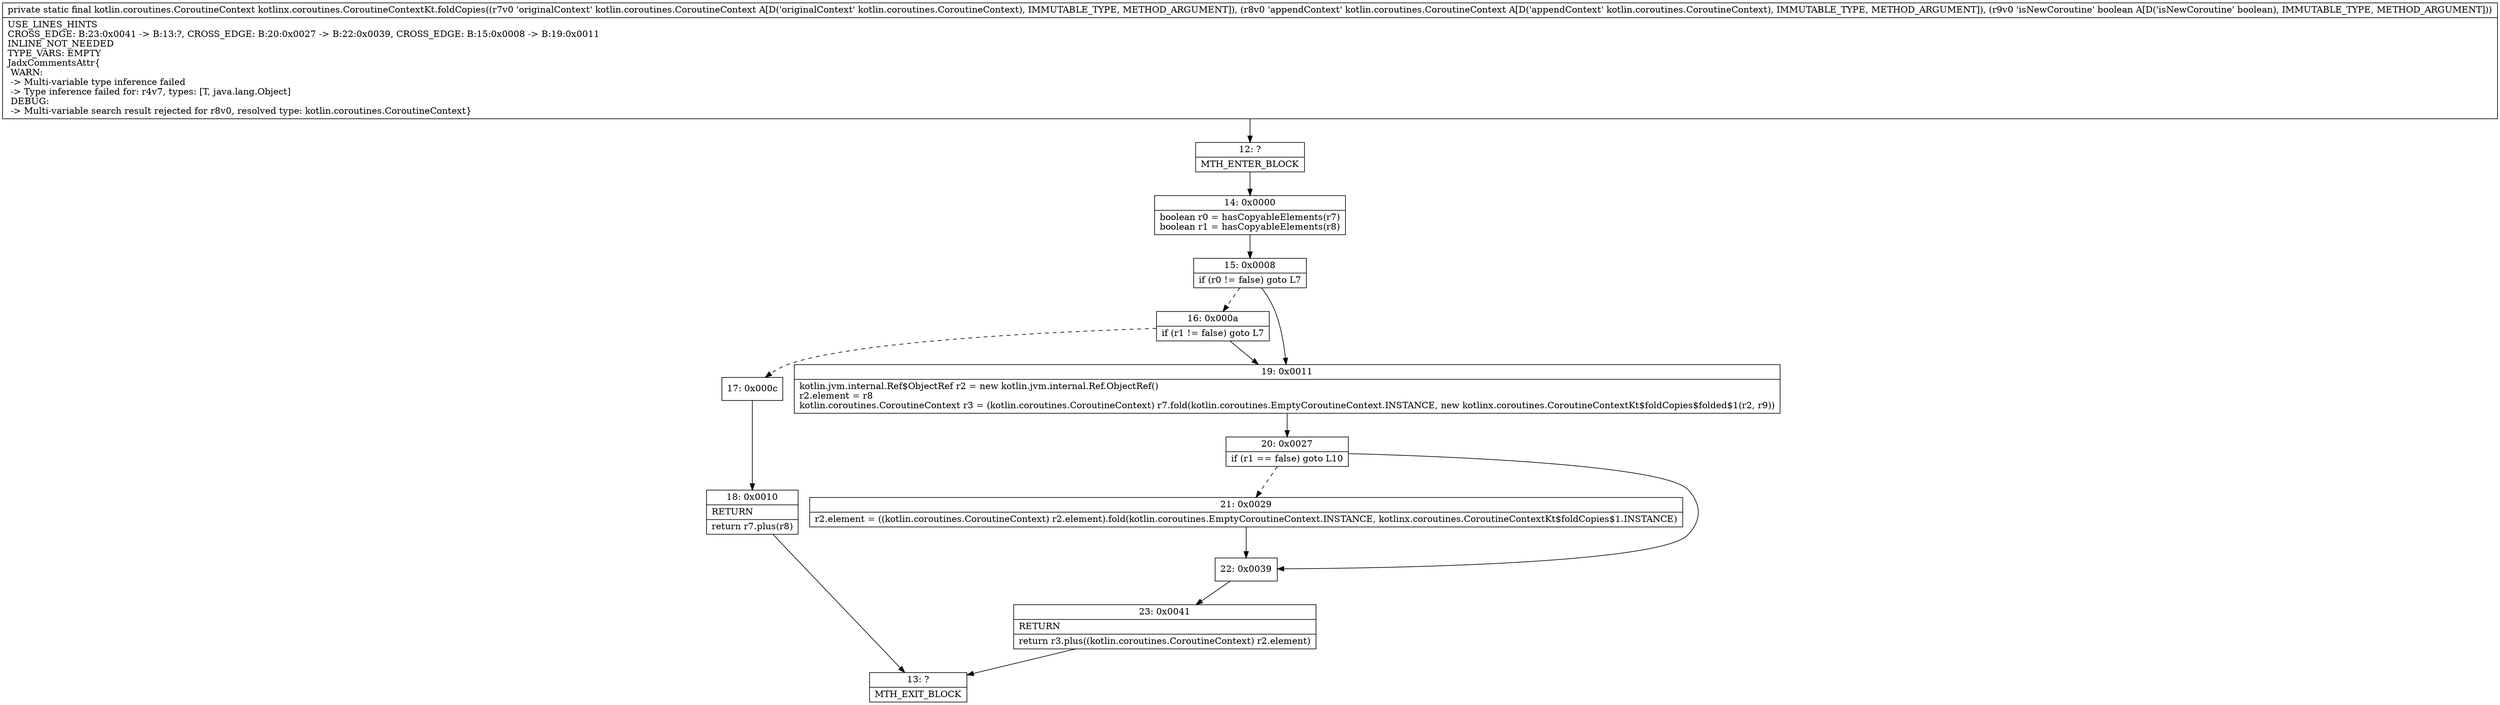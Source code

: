 digraph "CFG forkotlinx.coroutines.CoroutineContextKt.foldCopies(Lkotlin\/coroutines\/CoroutineContext;Lkotlin\/coroutines\/CoroutineContext;Z)Lkotlin\/coroutines\/CoroutineContext;" {
Node_12 [shape=record,label="{12\:\ ?|MTH_ENTER_BLOCK\l}"];
Node_14 [shape=record,label="{14\:\ 0x0000|boolean r0 = hasCopyableElements(r7)\lboolean r1 = hasCopyableElements(r8)\l}"];
Node_15 [shape=record,label="{15\:\ 0x0008|if (r0 != false) goto L7\l}"];
Node_16 [shape=record,label="{16\:\ 0x000a|if (r1 != false) goto L7\l}"];
Node_17 [shape=record,label="{17\:\ 0x000c}"];
Node_18 [shape=record,label="{18\:\ 0x0010|RETURN\l|return r7.plus(r8)\l}"];
Node_13 [shape=record,label="{13\:\ ?|MTH_EXIT_BLOCK\l}"];
Node_19 [shape=record,label="{19\:\ 0x0011|kotlin.jvm.internal.Ref$ObjectRef r2 = new kotlin.jvm.internal.Ref.ObjectRef()\lr2.element = r8\lkotlin.coroutines.CoroutineContext r3 = (kotlin.coroutines.CoroutineContext) r7.fold(kotlin.coroutines.EmptyCoroutineContext.INSTANCE, new kotlinx.coroutines.CoroutineContextKt$foldCopies$folded$1(r2, r9))\l}"];
Node_20 [shape=record,label="{20\:\ 0x0027|if (r1 == false) goto L10\l}"];
Node_21 [shape=record,label="{21\:\ 0x0029|r2.element = ((kotlin.coroutines.CoroutineContext) r2.element).fold(kotlin.coroutines.EmptyCoroutineContext.INSTANCE, kotlinx.coroutines.CoroutineContextKt$foldCopies$1.INSTANCE)\l}"];
Node_22 [shape=record,label="{22\:\ 0x0039}"];
Node_23 [shape=record,label="{23\:\ 0x0041|RETURN\l|return r3.plus((kotlin.coroutines.CoroutineContext) r2.element)\l}"];
MethodNode[shape=record,label="{private static final kotlin.coroutines.CoroutineContext kotlinx.coroutines.CoroutineContextKt.foldCopies((r7v0 'originalContext' kotlin.coroutines.CoroutineContext A[D('originalContext' kotlin.coroutines.CoroutineContext), IMMUTABLE_TYPE, METHOD_ARGUMENT]), (r8v0 'appendContext' kotlin.coroutines.CoroutineContext A[D('appendContext' kotlin.coroutines.CoroutineContext), IMMUTABLE_TYPE, METHOD_ARGUMENT]), (r9v0 'isNewCoroutine' boolean A[D('isNewCoroutine' boolean), IMMUTABLE_TYPE, METHOD_ARGUMENT]))  | USE_LINES_HINTS\lCROSS_EDGE: B:23:0x0041 \-\> B:13:?, CROSS_EDGE: B:20:0x0027 \-\> B:22:0x0039, CROSS_EDGE: B:15:0x0008 \-\> B:19:0x0011\lINLINE_NOT_NEEDED\lTYPE_VARS: EMPTY\lJadxCommentsAttr\{\l WARN: \l \-\> Multi\-variable type inference failed\l \-\> Type inference failed for: r4v7, types: [T, java.lang.Object]\l DEBUG: \l \-\> Multi\-variable search result rejected for r8v0, resolved type: kotlin.coroutines.CoroutineContext\}\l}"];
MethodNode -> Node_12;Node_12 -> Node_14;
Node_14 -> Node_15;
Node_15 -> Node_16[style=dashed];
Node_15 -> Node_19;
Node_16 -> Node_17[style=dashed];
Node_16 -> Node_19;
Node_17 -> Node_18;
Node_18 -> Node_13;
Node_19 -> Node_20;
Node_20 -> Node_21[style=dashed];
Node_20 -> Node_22;
Node_21 -> Node_22;
Node_22 -> Node_23;
Node_23 -> Node_13;
}

